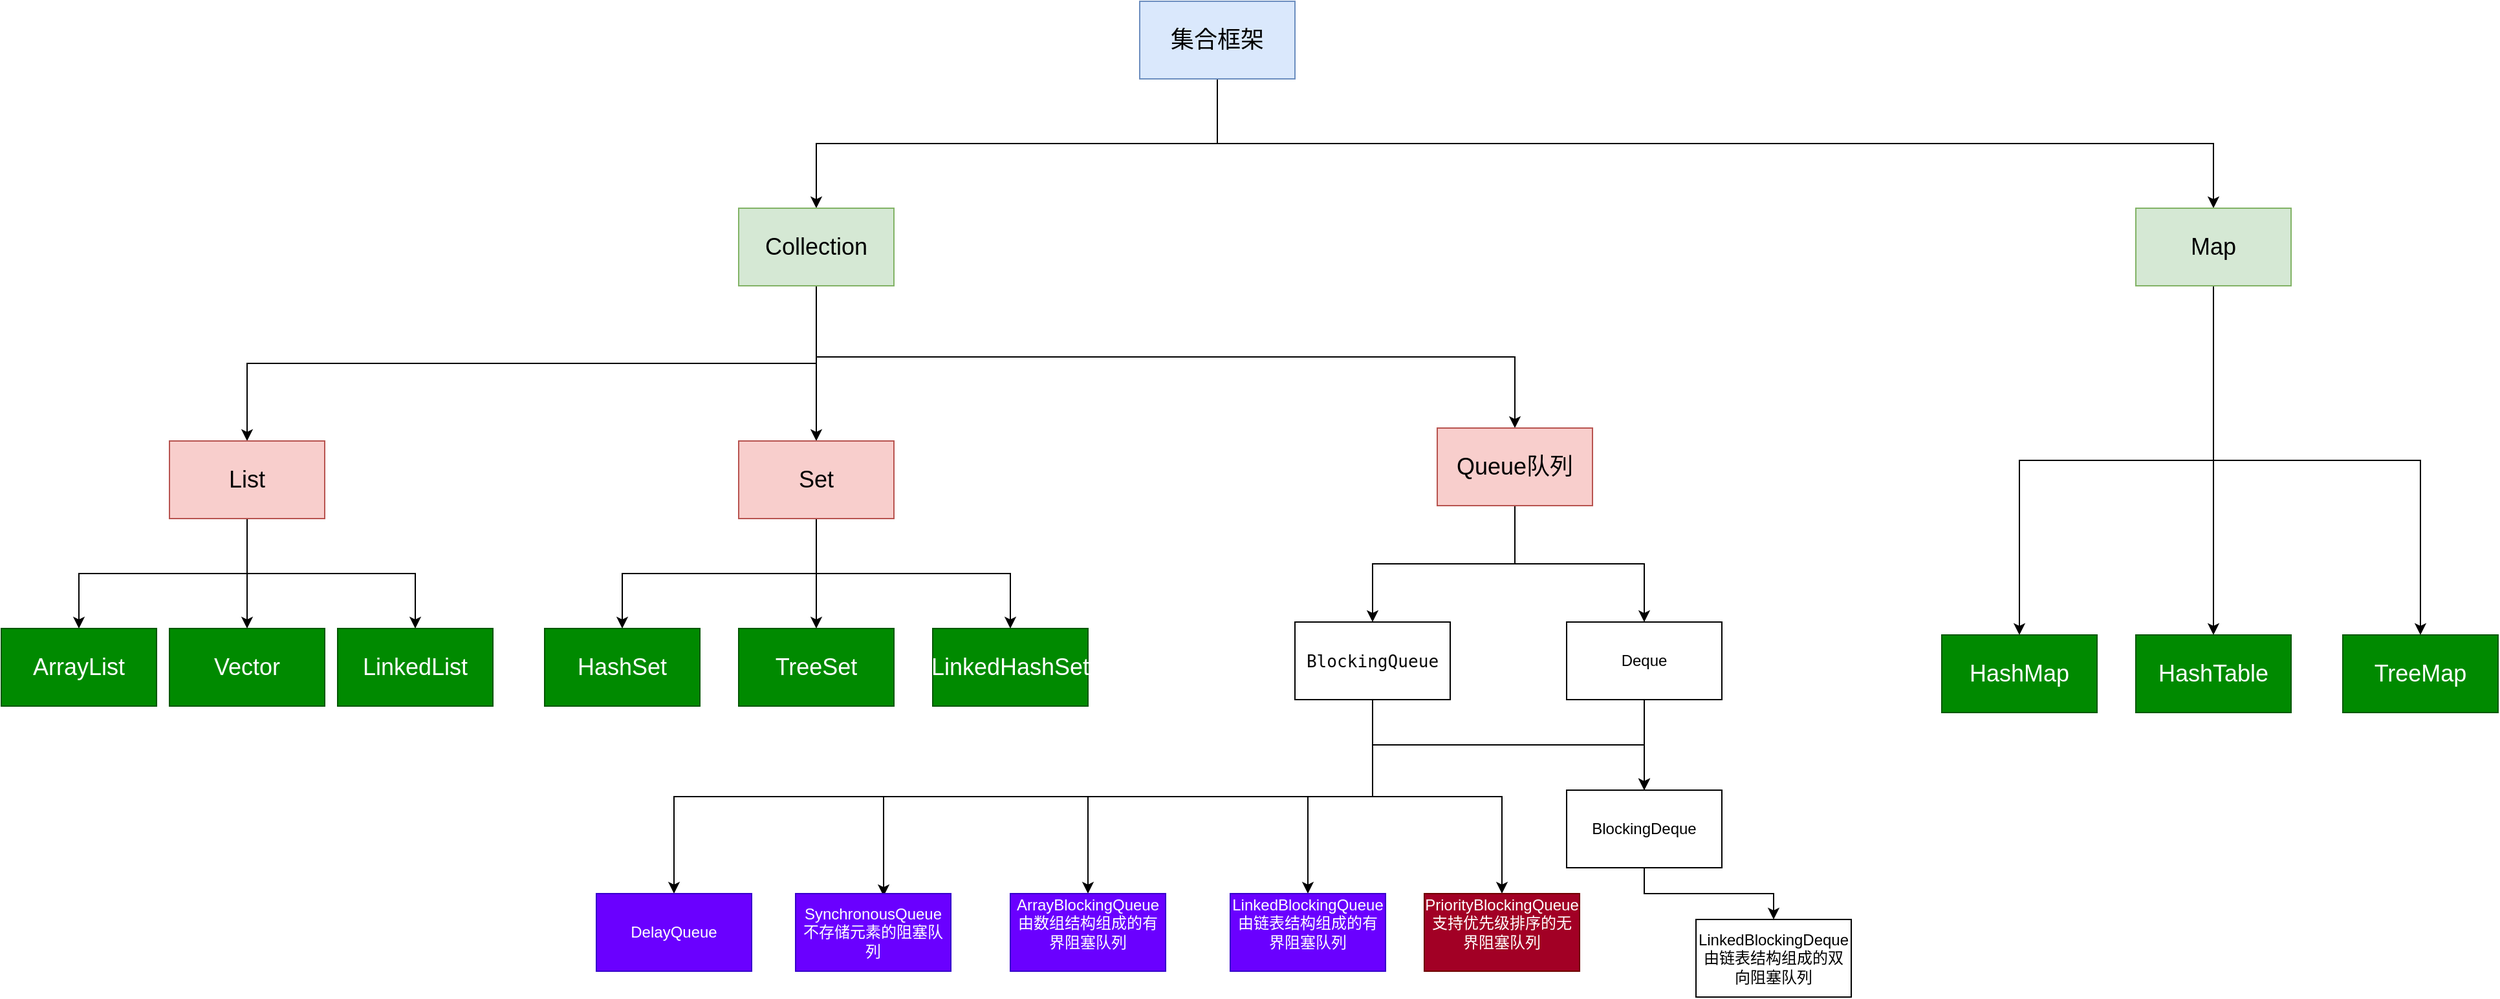 <mxfile version="21.3.7" type="github">
  <diagram name="第 1 页" id="usyzML8Xc9plXJUUFw8d">
    <mxGraphModel dx="2261" dy="827" grid="1" gridSize="10" guides="1" tooltips="1" connect="1" arrows="1" fold="1" page="1" pageScale="1" pageWidth="827" pageHeight="1169" math="0" shadow="0">
      <root>
        <mxCell id="0" />
        <mxCell id="1" parent="0" />
        <mxCell id="3SnL4E2O4EW22NricUnJ-9" style="edgeStyle=orthogonalEdgeStyle;rounded=0;orthogonalLoop=1;jettySize=auto;html=1;exitX=0.5;exitY=1;exitDx=0;exitDy=0;fontSize=18;" edge="1" parent="1" source="3SnL4E2O4EW22NricUnJ-3" target="3SnL4E2O4EW22NricUnJ-4">
          <mxGeometry relative="1" as="geometry" />
        </mxCell>
        <mxCell id="3SnL4E2O4EW22NricUnJ-24" style="edgeStyle=orthogonalEdgeStyle;rounded=0;orthogonalLoop=1;jettySize=auto;html=1;exitX=0.5;exitY=1;exitDx=0;exitDy=0;entryX=0.5;entryY=0;entryDx=0;entryDy=0;fontSize=18;" edge="1" parent="1" source="3SnL4E2O4EW22NricUnJ-3" target="3SnL4E2O4EW22NricUnJ-23">
          <mxGeometry relative="1" as="geometry" />
        </mxCell>
        <mxCell id="3SnL4E2O4EW22NricUnJ-3" value="&lt;font style=&quot;font-size: 18px;&quot;&gt;集合框架&lt;/font&gt;" style="rounded=0;whiteSpace=wrap;html=1;fillColor=#dae8fc;strokeColor=#6c8ebf;fontSize=18;" vertex="1" parent="1">
          <mxGeometry x="680" y="40" width="120" height="60" as="geometry" />
        </mxCell>
        <mxCell id="3SnL4E2O4EW22NricUnJ-10" style="edgeStyle=orthogonalEdgeStyle;rounded=0;orthogonalLoop=1;jettySize=auto;html=1;exitX=0.5;exitY=1;exitDx=0;exitDy=0;entryX=0.5;entryY=0;entryDx=0;entryDy=0;fontSize=18;" edge="1" parent="1" source="3SnL4E2O4EW22NricUnJ-4" target="3SnL4E2O4EW22NricUnJ-5">
          <mxGeometry relative="1" as="geometry" />
        </mxCell>
        <mxCell id="3SnL4E2O4EW22NricUnJ-15" style="edgeStyle=orthogonalEdgeStyle;rounded=0;orthogonalLoop=1;jettySize=auto;html=1;exitX=0.5;exitY=1;exitDx=0;exitDy=0;fontSize=18;" edge="1" parent="1" source="3SnL4E2O4EW22NricUnJ-4" target="3SnL4E2O4EW22NricUnJ-14">
          <mxGeometry relative="1" as="geometry" />
        </mxCell>
        <mxCell id="3SnL4E2O4EW22NricUnJ-31" style="edgeStyle=orthogonalEdgeStyle;rounded=0;orthogonalLoop=1;jettySize=auto;html=1;exitX=0.5;exitY=1;exitDx=0;exitDy=0;entryX=0.5;entryY=0;entryDx=0;entryDy=0;fontSize=18;" edge="1" parent="1" source="3SnL4E2O4EW22NricUnJ-4" target="3SnL4E2O4EW22NricUnJ-22">
          <mxGeometry relative="1" as="geometry" />
        </mxCell>
        <mxCell id="3SnL4E2O4EW22NricUnJ-4" value="Collection" style="rounded=0;whiteSpace=wrap;html=1;fillColor=#d5e8d4;strokeColor=#82b366;fontSize=18;" vertex="1" parent="1">
          <mxGeometry x="370" y="200" width="120" height="60" as="geometry" />
        </mxCell>
        <mxCell id="3SnL4E2O4EW22NricUnJ-11" style="edgeStyle=orthogonalEdgeStyle;rounded=0;orthogonalLoop=1;jettySize=auto;html=1;exitX=0.5;exitY=1;exitDx=0;exitDy=0;fontSize=18;" edge="1" parent="1" source="3SnL4E2O4EW22NricUnJ-5" target="3SnL4E2O4EW22NricUnJ-6">
          <mxGeometry relative="1" as="geometry" />
        </mxCell>
        <mxCell id="3SnL4E2O4EW22NricUnJ-12" style="edgeStyle=orthogonalEdgeStyle;rounded=0;orthogonalLoop=1;jettySize=auto;html=1;exitX=0.5;exitY=1;exitDx=0;exitDy=0;entryX=0.5;entryY=0;entryDx=0;entryDy=0;fontSize=18;" edge="1" parent="1" source="3SnL4E2O4EW22NricUnJ-5" target="3SnL4E2O4EW22NricUnJ-7">
          <mxGeometry relative="1" as="geometry" />
        </mxCell>
        <mxCell id="3SnL4E2O4EW22NricUnJ-13" style="edgeStyle=orthogonalEdgeStyle;rounded=0;orthogonalLoop=1;jettySize=auto;html=1;exitX=0.5;exitY=1;exitDx=0;exitDy=0;fontSize=18;" edge="1" parent="1" source="3SnL4E2O4EW22NricUnJ-5" target="3SnL4E2O4EW22NricUnJ-8">
          <mxGeometry relative="1" as="geometry" />
        </mxCell>
        <mxCell id="3SnL4E2O4EW22NricUnJ-5" value="List" style="rounded=0;whiteSpace=wrap;html=1;fillColor=#f8cecc;strokeColor=#b85450;fontSize=18;" vertex="1" parent="1">
          <mxGeometry x="-70" y="380" width="120" height="60" as="geometry" />
        </mxCell>
        <mxCell id="3SnL4E2O4EW22NricUnJ-6" value="ArrayList" style="rounded=0;whiteSpace=wrap;html=1;fillColor=#008a00;fontColor=#ffffff;strokeColor=#005700;fontSize=18;" vertex="1" parent="1">
          <mxGeometry x="-200" y="525" width="120" height="60" as="geometry" />
        </mxCell>
        <mxCell id="3SnL4E2O4EW22NricUnJ-7" value="Vector" style="rounded=0;whiteSpace=wrap;html=1;fillColor=#008a00;fontColor=#ffffff;strokeColor=#005700;fontSize=18;" vertex="1" parent="1">
          <mxGeometry x="-70" y="525" width="120" height="60" as="geometry" />
        </mxCell>
        <mxCell id="3SnL4E2O4EW22NricUnJ-8" value="LinkedList" style="rounded=0;whiteSpace=wrap;html=1;fillColor=#008a00;fontColor=#ffffff;strokeColor=#005700;fontSize=18;" vertex="1" parent="1">
          <mxGeometry x="60" y="525" width="120" height="60" as="geometry" />
        </mxCell>
        <mxCell id="3SnL4E2O4EW22NricUnJ-19" style="edgeStyle=orthogonalEdgeStyle;rounded=0;orthogonalLoop=1;jettySize=auto;html=1;exitX=0.5;exitY=1;exitDx=0;exitDy=0;fontSize=18;" edge="1" parent="1" source="3SnL4E2O4EW22NricUnJ-14" target="3SnL4E2O4EW22NricUnJ-16">
          <mxGeometry relative="1" as="geometry" />
        </mxCell>
        <mxCell id="3SnL4E2O4EW22NricUnJ-20" style="edgeStyle=orthogonalEdgeStyle;rounded=0;orthogonalLoop=1;jettySize=auto;html=1;exitX=0.5;exitY=1;exitDx=0;exitDy=0;entryX=0.5;entryY=0;entryDx=0;entryDy=0;fontSize=18;" edge="1" parent="1" source="3SnL4E2O4EW22NricUnJ-14" target="3SnL4E2O4EW22NricUnJ-17">
          <mxGeometry relative="1" as="geometry" />
        </mxCell>
        <mxCell id="3SnL4E2O4EW22NricUnJ-21" style="edgeStyle=orthogonalEdgeStyle;rounded=0;orthogonalLoop=1;jettySize=auto;html=1;exitX=0.5;exitY=1;exitDx=0;exitDy=0;entryX=0.5;entryY=0;entryDx=0;entryDy=0;fontSize=18;" edge="1" parent="1" source="3SnL4E2O4EW22NricUnJ-14" target="3SnL4E2O4EW22NricUnJ-18">
          <mxGeometry relative="1" as="geometry" />
        </mxCell>
        <mxCell id="3SnL4E2O4EW22NricUnJ-14" value="Set" style="rounded=0;whiteSpace=wrap;html=1;fillColor=#f8cecc;strokeColor=#b85450;fontSize=18;" vertex="1" parent="1">
          <mxGeometry x="370" y="380" width="120" height="60" as="geometry" />
        </mxCell>
        <mxCell id="3SnL4E2O4EW22NricUnJ-16" value="HashSet" style="rounded=0;whiteSpace=wrap;html=1;fillColor=#008a00;fontColor=#ffffff;strokeColor=#005700;fontSize=18;" vertex="1" parent="1">
          <mxGeometry x="220" y="525" width="120" height="60" as="geometry" />
        </mxCell>
        <mxCell id="3SnL4E2O4EW22NricUnJ-17" value="TreeSet" style="rounded=0;whiteSpace=wrap;html=1;fillColor=#008a00;fontColor=#ffffff;strokeColor=#005700;fontSize=18;" vertex="1" parent="1">
          <mxGeometry x="370" y="525" width="120" height="60" as="geometry" />
        </mxCell>
        <mxCell id="3SnL4E2O4EW22NricUnJ-18" value="LinkedHashSet" style="rounded=0;whiteSpace=wrap;html=1;fillColor=#008a00;fontColor=#ffffff;strokeColor=#005700;fontSize=18;" vertex="1" parent="1">
          <mxGeometry x="520" y="525" width="120" height="60" as="geometry" />
        </mxCell>
        <mxCell id="3SnL4E2O4EW22NricUnJ-37" style="edgeStyle=orthogonalEdgeStyle;rounded=0;orthogonalLoop=1;jettySize=auto;html=1;exitX=0.5;exitY=1;exitDx=0;exitDy=0;" edge="1" parent="1" source="3SnL4E2O4EW22NricUnJ-22" target="3SnL4E2O4EW22NricUnJ-34">
          <mxGeometry relative="1" as="geometry" />
        </mxCell>
        <mxCell id="3SnL4E2O4EW22NricUnJ-38" style="edgeStyle=orthogonalEdgeStyle;rounded=0;orthogonalLoop=1;jettySize=auto;html=1;exitX=0.5;exitY=1;exitDx=0;exitDy=0;" edge="1" parent="1" source="3SnL4E2O4EW22NricUnJ-22" target="3SnL4E2O4EW22NricUnJ-32">
          <mxGeometry relative="1" as="geometry" />
        </mxCell>
        <mxCell id="3SnL4E2O4EW22NricUnJ-22" value="Queue队列" style="rounded=0;whiteSpace=wrap;html=1;fillColor=#f8cecc;strokeColor=#b85450;fontSize=18;" vertex="1" parent="1">
          <mxGeometry x="910" y="370" width="120" height="60" as="geometry" />
        </mxCell>
        <mxCell id="3SnL4E2O4EW22NricUnJ-28" style="edgeStyle=orthogonalEdgeStyle;rounded=0;orthogonalLoop=1;jettySize=auto;html=1;exitX=0.5;exitY=1;exitDx=0;exitDy=0;fontSize=18;" edge="1" parent="1" source="3SnL4E2O4EW22NricUnJ-23" target="3SnL4E2O4EW22NricUnJ-25">
          <mxGeometry relative="1" as="geometry" />
        </mxCell>
        <mxCell id="3SnL4E2O4EW22NricUnJ-29" style="edgeStyle=orthogonalEdgeStyle;rounded=0;orthogonalLoop=1;jettySize=auto;html=1;exitX=0.5;exitY=1;exitDx=0;exitDy=0;fontSize=18;" edge="1" parent="1" source="3SnL4E2O4EW22NricUnJ-23" target="3SnL4E2O4EW22NricUnJ-26">
          <mxGeometry relative="1" as="geometry" />
        </mxCell>
        <mxCell id="3SnL4E2O4EW22NricUnJ-30" style="edgeStyle=orthogonalEdgeStyle;rounded=0;orthogonalLoop=1;jettySize=auto;html=1;exitX=0.5;exitY=1;exitDx=0;exitDy=0;fontSize=18;" edge="1" parent="1" source="3SnL4E2O4EW22NricUnJ-23" target="3SnL4E2O4EW22NricUnJ-27">
          <mxGeometry relative="1" as="geometry" />
        </mxCell>
        <mxCell id="3SnL4E2O4EW22NricUnJ-23" value="Map" style="rounded=0;whiteSpace=wrap;html=1;fillColor=#d5e8d4;strokeColor=#82b366;fontSize=18;" vertex="1" parent="1">
          <mxGeometry x="1450" y="200" width="120" height="60" as="geometry" />
        </mxCell>
        <mxCell id="3SnL4E2O4EW22NricUnJ-25" value="HashMap" style="rounded=0;whiteSpace=wrap;html=1;fillColor=#008a00;fontColor=#ffffff;strokeColor=#005700;fontSize=18;" vertex="1" parent="1">
          <mxGeometry x="1300" y="530" width="120" height="60" as="geometry" />
        </mxCell>
        <mxCell id="3SnL4E2O4EW22NricUnJ-26" value="HashTable" style="rounded=0;whiteSpace=wrap;html=1;fillColor=#008a00;fontColor=#ffffff;strokeColor=#005700;fontSize=18;" vertex="1" parent="1">
          <mxGeometry x="1450" y="530" width="120" height="60" as="geometry" />
        </mxCell>
        <mxCell id="3SnL4E2O4EW22NricUnJ-27" value="TreeMap" style="rounded=0;whiteSpace=wrap;html=1;fillColor=#008a00;fontColor=#ffffff;strokeColor=#005700;fontSize=18;" vertex="1" parent="1">
          <mxGeometry x="1610" y="530" width="120" height="60" as="geometry" />
        </mxCell>
        <mxCell id="3SnL4E2O4EW22NricUnJ-39" style="edgeStyle=orthogonalEdgeStyle;rounded=0;orthogonalLoop=1;jettySize=auto;html=1;exitX=0.5;exitY=1;exitDx=0;exitDy=0;entryX=0.5;entryY=0;entryDx=0;entryDy=0;" edge="1" parent="1" source="3SnL4E2O4EW22NricUnJ-32" target="3SnL4E2O4EW22NricUnJ-33">
          <mxGeometry relative="1" as="geometry" />
        </mxCell>
        <mxCell id="3SnL4E2O4EW22NricUnJ-32" value="Deque" style="rounded=0;whiteSpace=wrap;html=1;" vertex="1" parent="1">
          <mxGeometry x="1010" y="520" width="120" height="60" as="geometry" />
        </mxCell>
        <mxCell id="3SnL4E2O4EW22NricUnJ-52" style="edgeStyle=orthogonalEdgeStyle;rounded=0;orthogonalLoop=1;jettySize=auto;html=1;exitX=0.5;exitY=1;exitDx=0;exitDy=0;entryX=0.5;entryY=0;entryDx=0;entryDy=0;" edge="1" parent="1" source="3SnL4E2O4EW22NricUnJ-33" target="3SnL4E2O4EW22NricUnJ-51">
          <mxGeometry relative="1" as="geometry" />
        </mxCell>
        <mxCell id="3SnL4E2O4EW22NricUnJ-33" value="BlockingDeque" style="rounded=0;whiteSpace=wrap;html=1;" vertex="1" parent="1">
          <mxGeometry x="1010" y="650" width="120" height="60" as="geometry" />
        </mxCell>
        <mxCell id="3SnL4E2O4EW22NricUnJ-40" style="edgeStyle=orthogonalEdgeStyle;rounded=0;orthogonalLoop=1;jettySize=auto;html=1;exitX=0.5;exitY=1;exitDx=0;exitDy=0;entryX=0.5;entryY=0;entryDx=0;entryDy=0;" edge="1" parent="1" source="3SnL4E2O4EW22NricUnJ-34" target="3SnL4E2O4EW22NricUnJ-33">
          <mxGeometry relative="1" as="geometry" />
        </mxCell>
        <mxCell id="3SnL4E2O4EW22NricUnJ-46" style="edgeStyle=orthogonalEdgeStyle;rounded=0;orthogonalLoop=1;jettySize=auto;html=1;exitX=0.5;exitY=1;exitDx=0;exitDy=0;" edge="1" parent="1" source="3SnL4E2O4EW22NricUnJ-34" target="3SnL4E2O4EW22NricUnJ-45">
          <mxGeometry relative="1" as="geometry" />
        </mxCell>
        <mxCell id="3SnL4E2O4EW22NricUnJ-47" style="edgeStyle=orthogonalEdgeStyle;rounded=0;orthogonalLoop=1;jettySize=auto;html=1;exitX=0.5;exitY=1;exitDx=0;exitDy=0;entryX=0.567;entryY=0.033;entryDx=0;entryDy=0;entryPerimeter=0;" edge="1" parent="1" source="3SnL4E2O4EW22NricUnJ-34" target="3SnL4E2O4EW22NricUnJ-44">
          <mxGeometry relative="1" as="geometry" />
        </mxCell>
        <mxCell id="3SnL4E2O4EW22NricUnJ-48" style="edgeStyle=orthogonalEdgeStyle;rounded=0;orthogonalLoop=1;jettySize=auto;html=1;exitX=0.5;exitY=1;exitDx=0;exitDy=0;entryX=0.5;entryY=0;entryDx=0;entryDy=0;" edge="1" parent="1" source="3SnL4E2O4EW22NricUnJ-34" target="3SnL4E2O4EW22NricUnJ-42">
          <mxGeometry relative="1" as="geometry" />
        </mxCell>
        <mxCell id="3SnL4E2O4EW22NricUnJ-49" style="edgeStyle=orthogonalEdgeStyle;rounded=0;orthogonalLoop=1;jettySize=auto;html=1;exitX=0.5;exitY=1;exitDx=0;exitDy=0;" edge="1" parent="1" source="3SnL4E2O4EW22NricUnJ-34" target="3SnL4E2O4EW22NricUnJ-41">
          <mxGeometry relative="1" as="geometry" />
        </mxCell>
        <mxCell id="3SnL4E2O4EW22NricUnJ-50" style="edgeStyle=orthogonalEdgeStyle;rounded=0;orthogonalLoop=1;jettySize=auto;html=1;exitX=0.5;exitY=1;exitDx=0;exitDy=0;entryX=0.5;entryY=0;entryDx=0;entryDy=0;" edge="1" parent="1" source="3SnL4E2O4EW22NricUnJ-34" target="3SnL4E2O4EW22NricUnJ-43">
          <mxGeometry relative="1" as="geometry">
            <Array as="points">
              <mxPoint x="860" y="655" />
              <mxPoint x="960" y="655" />
            </Array>
          </mxGeometry>
        </mxCell>
        <mxCell id="3SnL4E2O4EW22NricUnJ-34" value="&lt;div style=&quot;text-align: start; background-color: rgb(255, 255, 255); color: rgb(8, 8, 8); font-family: &amp;quot;JetBrains Mono&amp;quot;, monospace; font-size: 9.8pt;&quot;&gt;&lt;pre&gt;&lt;div style=&quot;font-family: &amp;quot;JetBrains Mono&amp;quot;, monospace; font-size: 9.8pt;&quot;&gt;&lt;pre&gt;BlockingQueue&lt;/pre&gt;&lt;/div&gt;&lt;/pre&gt;&lt;/div&gt;" style="rounded=0;whiteSpace=wrap;html=1;" vertex="1" parent="1">
          <mxGeometry x="800" y="520" width="120" height="60" as="geometry" />
        </mxCell>
        <mxCell id="3SnL4E2O4EW22NricUnJ-41" value="LinkedBlockingQueue&lt;br&gt;&lt;div&gt;由链表结构组成的有界阻塞队列&lt;/div&gt;&lt;div&gt;&lt;br&gt;&lt;/div&gt;" style="rounded=0;whiteSpace=wrap;html=1;fillColor=#6a00ff;fontColor=#ffffff;strokeColor=#3700CC;" vertex="1" parent="1">
          <mxGeometry x="750" y="730" width="120" height="60" as="geometry" />
        </mxCell>
        <mxCell id="3SnL4E2O4EW22NricUnJ-42" value="ArrayBlockingQueue&lt;br&gt;&lt;div&gt;由数组结构组成的有界阻塞队列&lt;/div&gt;&lt;div&gt;&lt;br&gt;&lt;/div&gt;" style="rounded=0;whiteSpace=wrap;html=1;fillColor=#6a00ff;fontColor=#ffffff;strokeColor=#3700CC;" vertex="1" parent="1">
          <mxGeometry x="580" y="730" width="120" height="60" as="geometry" />
        </mxCell>
        <mxCell id="3SnL4E2O4EW22NricUnJ-43" value="PriorityBlockingQueue&lt;br&gt;&lt;div&gt;支持优先级排序的无界阻塞队列&lt;/div&gt;&lt;div&gt;&lt;br&gt;&lt;/div&gt;" style="rounded=0;whiteSpace=wrap;html=1;fillColor=#a20025;fontColor=#ffffff;strokeColor=#6F0000;" vertex="1" parent="1">
          <mxGeometry x="900" y="730" width="120" height="60" as="geometry" />
        </mxCell>
        <mxCell id="3SnL4E2O4EW22NricUnJ-44" value="SynchronousQueue&lt;br&gt;不存储元素的阻塞队列" style="rounded=0;whiteSpace=wrap;html=1;fillColor=#6a00ff;fontColor=#ffffff;strokeColor=#3700CC;" vertex="1" parent="1">
          <mxGeometry x="414" y="730" width="120" height="60" as="geometry" />
        </mxCell>
        <mxCell id="3SnL4E2O4EW22NricUnJ-45" value="DelayQueue" style="rounded=0;whiteSpace=wrap;html=1;fillColor=#6a00ff;fontColor=#ffffff;strokeColor=#3700CC;" vertex="1" parent="1">
          <mxGeometry x="260" y="730" width="120" height="60" as="geometry" />
        </mxCell>
        <mxCell id="3SnL4E2O4EW22NricUnJ-51" value="LinkedBlockingDeque&lt;br&gt;由链表结构组成的双向阻塞队列" style="rounded=0;whiteSpace=wrap;html=1;" vertex="1" parent="1">
          <mxGeometry x="1110" y="750" width="120" height="60" as="geometry" />
        </mxCell>
      </root>
    </mxGraphModel>
  </diagram>
</mxfile>
